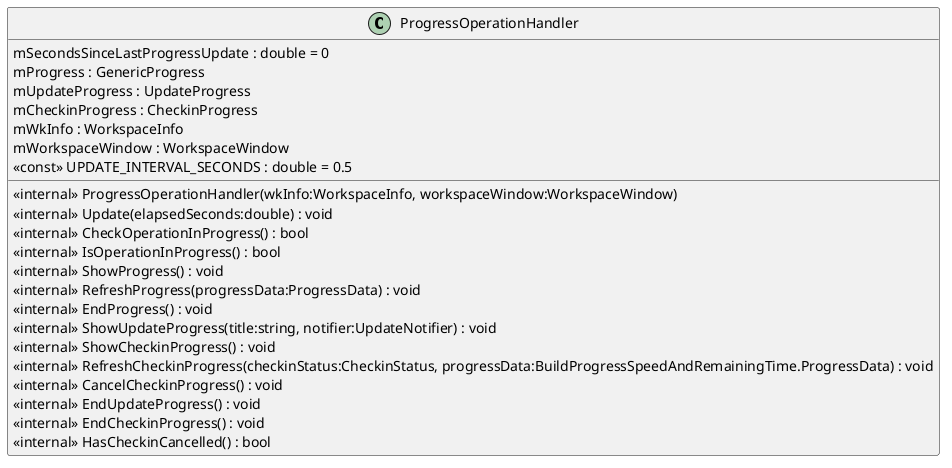 @startuml
class ProgressOperationHandler {
    <<internal>> ProgressOperationHandler(wkInfo:WorkspaceInfo, workspaceWindow:WorkspaceWindow)
    <<internal>> Update(elapsedSeconds:double) : void
    <<internal>> CheckOperationInProgress() : bool
    <<internal>> IsOperationInProgress() : bool
    <<internal>> ShowProgress() : void
    <<internal>> RefreshProgress(progressData:ProgressData) : void
    <<internal>> EndProgress() : void
    <<internal>> ShowUpdateProgress(title:string, notifier:UpdateNotifier) : void
    <<internal>> ShowCheckinProgress() : void
    <<internal>> RefreshCheckinProgress(checkinStatus:CheckinStatus, progressData:BuildProgressSpeedAndRemainingTime.ProgressData) : void
    <<internal>> CancelCheckinProgress() : void
    <<internal>> EndUpdateProgress() : void
    <<internal>> EndCheckinProgress() : void
    <<internal>> HasCheckinCancelled() : bool
    mSecondsSinceLastProgressUpdate : double = 0
    mProgress : GenericProgress
    mUpdateProgress : UpdateProgress
    mCheckinProgress : CheckinProgress
    mWkInfo : WorkspaceInfo
    mWorkspaceWindow : WorkspaceWindow
    <<const>> UPDATE_INTERVAL_SECONDS : double = 0.5
}
@enduml
